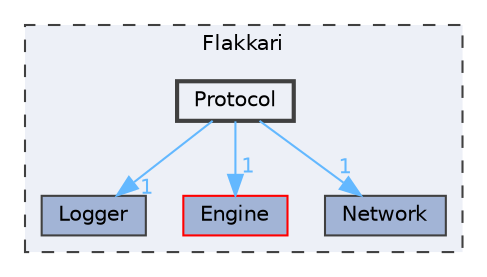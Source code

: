 digraph "Flakkari/Protocol"
{
 // LATEX_PDF_SIZE
  bgcolor="transparent";
  edge [fontname=Helvetica,fontsize=10,labelfontname=Helvetica,labelfontsize=10];
  node [fontname=Helvetica,fontsize=10,shape=box,height=0.2,width=0.4];
  compound=true
  subgraph clusterdir_7252f805497af2c98d8ae536646df97b {
    graph [ bgcolor="#edf0f7", pencolor="grey25", label="Flakkari", fontname=Helvetica,fontsize=10 style="filled,dashed", URL="dir_7252f805497af2c98d8ae536646df97b.html",tooltip=""]
  dir_45889462d704ec0e5c2ce024817bc167 [label="Logger", fillcolor="#a2b4d6", color="grey25", style="filled", URL="dir_45889462d704ec0e5c2ce024817bc167.html",tooltip=""];
  dir_a8832efbf453ed375786272748b42b6e [label="Engine", fillcolor="#a2b4d6", color="red", style="filled", URL="dir_a8832efbf453ed375786272748b42b6e.html",tooltip=""];
  dir_dc3bc5b104a4f9709e6dd6d8ef9cb2d5 [label="Network", fillcolor="#a2b4d6", color="grey25", style="filled", URL="dir_dc3bc5b104a4f9709e6dd6d8ef9cb2d5.html",tooltip=""];
  dir_c5bb1fc07982e0126fd8087c13a737b0 [label="Protocol", fillcolor="#edf0f7", color="grey25", style="filled,bold", URL="dir_c5bb1fc07982e0126fd8087c13a737b0.html",tooltip=""];
  }
  dir_c5bb1fc07982e0126fd8087c13a737b0->dir_45889462d704ec0e5c2ce024817bc167 [headlabel="1", labeldistance=1.5 headhref="dir_000014_000011.html" href="dir_000014_000011.html" color="steelblue1" fontcolor="steelblue1"];
  dir_c5bb1fc07982e0126fd8087c13a737b0->dir_a8832efbf453ed375786272748b42b6e [headlabel="1", labeldistance=1.5 headhref="dir_000014_000006.html" href="dir_000014_000006.html" color="steelblue1" fontcolor="steelblue1"];
  dir_c5bb1fc07982e0126fd8087c13a737b0->dir_dc3bc5b104a4f9709e6dd6d8ef9cb2d5 [headlabel="1", labeldistance=1.5 headhref="dir_000014_000013.html" href="dir_000014_000013.html" color="steelblue1" fontcolor="steelblue1"];
}
